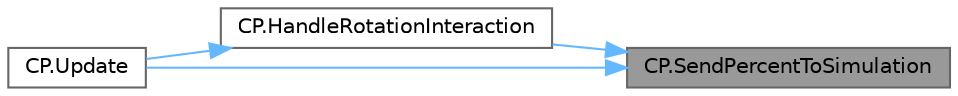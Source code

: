 digraph "CP.SendPercentToSimulation"
{
 // LATEX_PDF_SIZE
  bgcolor="transparent";
  edge [fontname=Helvetica,fontsize=10,labelfontname=Helvetica,labelfontsize=10];
  node [fontname=Helvetica,fontsize=10,shape=box,height=0.2,width=0.4];
  rankdir="RL";
  Node1 [id="Node000001",label="CP.SendPercentToSimulation",height=0.2,width=0.4,color="gray40", fillcolor="grey60", style="filled", fontcolor="black",tooltip="This method initiates a call to the REST Server to update the simulation with the current RPM value o..."];
  Node1 -> Node2 [id="edge4_Node000001_Node000002",dir="back",color="steelblue1",style="solid",tooltip=" "];
  Node2 [id="Node000002",label="CP.HandleRotationInteraction",height=0.2,width=0.4,color="grey40", fillcolor="white", style="filled",URL="$class_c_p.html#a4713fe6797e076b13a6a72a5c238e37b",tooltip="This method computes the rotation of the handle based on the rotation of the interactor and calls Upd..."];
  Node2 -> Node3 [id="edge5_Node000002_Node000003",dir="back",color="steelblue1",style="solid",tooltip=" "];
  Node3 [id="Node000003",label="CP.Update",height=0.2,width=0.4,color="grey40", fillcolor="white", style="filled",URL="$class_c_p.html#aef4dfdcc48438da9bc3b6546630de8d1",tooltip="This method updates the rotation of the switch based on the current value of Percent."];
  Node1 -> Node3 [id="edge6_Node000001_Node000003",dir="back",color="steelblue1",style="solid",tooltip=" "];
}
